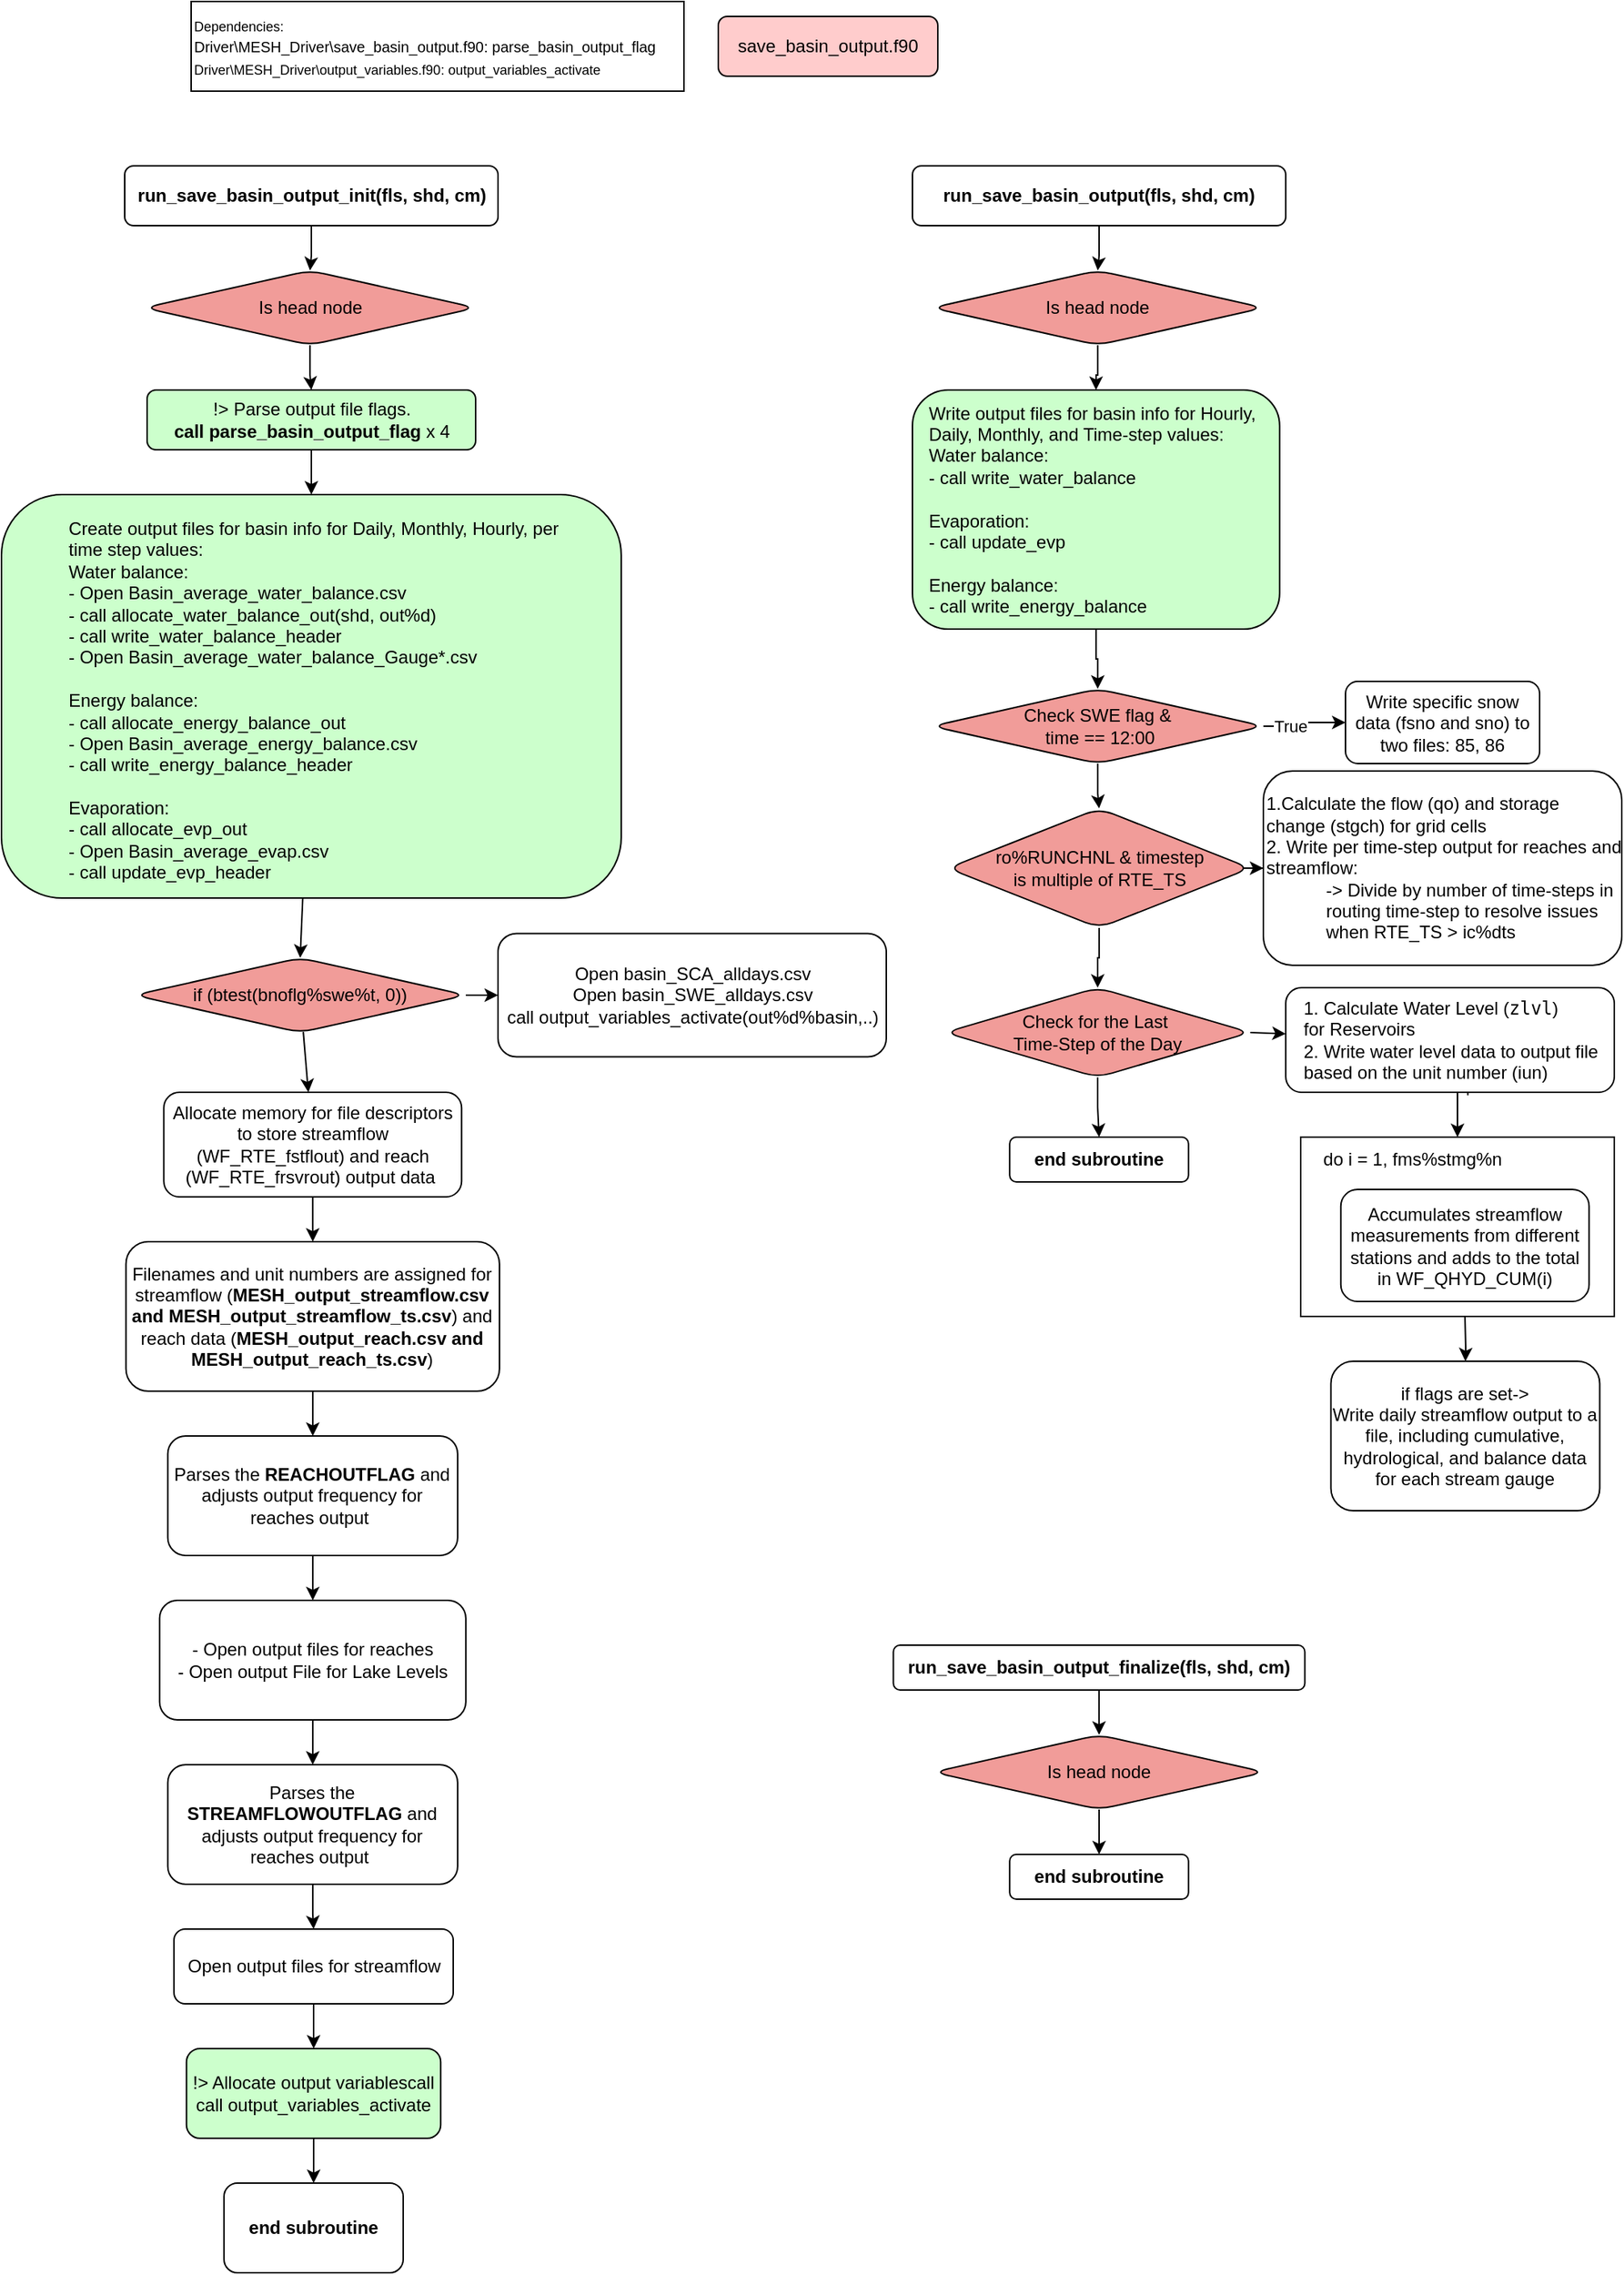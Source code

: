 <mxfile version="24.7.16">
  <diagram name="Page-1" id="w0_MHzU5yhoLpYj83sCf">
    <mxGraphModel dx="4182" dy="1498" grid="1" gridSize="10" guides="1" tooltips="1" connect="1" arrows="1" fold="1" page="1" pageScale="1" pageWidth="850" pageHeight="1100" math="0" shadow="0">
      <root>
        <mxCell id="0" />
        <mxCell id="1" parent="0" />
        <mxCell id="9-rDVwXnCRWYs8l1Yqpg-5" style="edgeStyle=orthogonalEdgeStyle;rounded=0;orthogonalLoop=1;jettySize=auto;html=1;exitX=0.5;exitY=1;exitDx=0;exitDy=0;" parent="1" source="9-rDVwXnCRWYs8l1Yqpg-2" target="9-rDVwXnCRWYs8l1Yqpg-4" edge="1">
          <mxGeometry relative="1" as="geometry" />
        </mxCell>
        <mxCell id="9-rDVwXnCRWYs8l1Yqpg-2" value="run_save_basin_output_init(fls, shd, cm)" style="rounded=1;whiteSpace=wrap;html=1;fontStyle=1" parent="1" vertex="1">
          <mxGeometry x="-34.5" y="120" width="250" height="40" as="geometry" />
        </mxCell>
        <mxCell id="9-rDVwXnCRWYs8l1Yqpg-3" value="&lt;div&gt;&lt;font style=&quot;font-size: 9px;&quot;&gt;Dependencies:&lt;/font&gt;&lt;/div&gt;&lt;div&gt;&lt;font style=&quot;&quot;&gt;&lt;font size=&quot;1&quot;&gt;Driver\MESH_Driver\save_basin_output.f90: parse_basin_output_flag&lt;/font&gt;&lt;br&gt;&lt;/font&gt;&lt;/div&gt;&lt;div&gt;&lt;font style=&quot;font-size: 9px;&quot;&gt;Driver\MESH_Driver\output_variables.f90: output_variables_activate&lt;/font&gt;&lt;br&gt;&lt;/div&gt;" style="rounded=0;whiteSpace=wrap;html=1;align=left;" parent="1" vertex="1">
          <mxGeometry x="10" y="10" width="330" height="60" as="geometry" />
        </mxCell>
        <mxCell id="9-rDVwXnCRWYs8l1Yqpg-8" style="edgeStyle=orthogonalEdgeStyle;rounded=0;orthogonalLoop=1;jettySize=auto;html=1;exitX=0.5;exitY=1;exitDx=0;exitDy=0;" parent="1" source="9-rDVwXnCRWYs8l1Yqpg-4" target="9-rDVwXnCRWYs8l1Yqpg-7" edge="1">
          <mxGeometry relative="1" as="geometry" />
        </mxCell>
        <mxCell id="9-rDVwXnCRWYs8l1Yqpg-4" value="&lt;span style=&quot;font-weight: normal;&quot;&gt;Is head node&lt;/span&gt;" style="rhombus;whiteSpace=wrap;html=1;rounded=1;fontStyle=1;fillColor=#F19C99;" parent="1" vertex="1">
          <mxGeometry x="-21.31" y="190" width="221.81" height="50" as="geometry" />
        </mxCell>
        <mxCell id="9-rDVwXnCRWYs8l1Yqpg-10" value="" style="edgeStyle=orthogonalEdgeStyle;rounded=0;orthogonalLoop=1;jettySize=auto;html=1;exitX=0.5;exitY=1;exitDx=0;exitDy=0;" parent="1" source="9-rDVwXnCRWYs8l1Yqpg-7" target="9-rDVwXnCRWYs8l1Yqpg-9" edge="1">
          <mxGeometry relative="1" as="geometry">
            <mxPoint x="85.5" y="330" as="sourcePoint" />
          </mxGeometry>
        </mxCell>
        <mxCell id="9-rDVwXnCRWYs8l1Yqpg-7" value="&lt;span style=&quot;font-weight: normal;&quot;&gt;!&amp;gt; Parse output file flags.&lt;/span&gt;&lt;div&gt;call parse_basin_output_flag&amp;nbsp;&lt;span style=&quot;font-weight: 400; background-color: initial;&quot;&gt;x 4&lt;/span&gt;&lt;br&gt;&lt;/div&gt;" style="rounded=1;whiteSpace=wrap;html=1;fontStyle=1;fillColor=#CCFFCC;" parent="1" vertex="1">
          <mxGeometry x="-19.5" y="270" width="220" height="40" as="geometry" />
        </mxCell>
        <mxCell id="9-rDVwXnCRWYs8l1Yqpg-12" value="" style="group" parent="1" vertex="1" connectable="0">
          <mxGeometry x="-117" y="340" width="415" height="270" as="geometry" />
        </mxCell>
        <mxCell id="9-rDVwXnCRWYs8l1Yqpg-9" value="&lt;div&gt;&lt;div style=&quot;text-align: left;&quot;&gt;&lt;br&gt;&lt;/div&gt;&lt;/div&gt;" style="whiteSpace=wrap;html=1;fillColor=#CCFFCC;rounded=1;fontStyle=1;" parent="9-rDVwXnCRWYs8l1Yqpg-12" vertex="1">
          <mxGeometry width="415" height="270" as="geometry" />
        </mxCell>
        <mxCell id="9-rDVwXnCRWYs8l1Yqpg-11" value="&lt;div&gt;Create output files for basin info for Daily, Monthly, Hourly, per time step values:&lt;/div&gt;&lt;div&gt;Water balance:&lt;/div&gt;&lt;div&gt;- Open Basin_average_water_balance.csv&lt;/div&gt;&lt;div&gt;- call allocate_water_balance_out(shd, out%d)&lt;/div&gt;&lt;div&gt;&lt;span style=&quot;background-color: initial;&quot;&gt;- call write_water_balance_header&lt;/span&gt;&lt;br&gt;&lt;/div&gt;&lt;div&gt;- Open Basin_average_water_balance_Gauge*.csv&lt;span style=&quot;background-color: initial;&quot;&gt;&lt;br&gt;&lt;/span&gt;&lt;/div&gt;&lt;div&gt;&lt;br&gt;&lt;/div&gt;&lt;div&gt;Energy balance:&lt;/div&gt;&lt;div&gt;- call allocate_energy_balance_out&lt;/div&gt;&lt;div&gt;- Open Basin_average_energy_balance.csv&lt;br&gt;&lt;/div&gt;&lt;div&gt;- call write_energy_balance_header&lt;/div&gt;&lt;div&gt;&lt;br&gt;&lt;/div&gt;&lt;div&gt;Evaporation:&lt;/div&gt;&lt;div&gt;- call allocate_evp_out&lt;br&gt;&lt;/div&gt;&lt;div&gt;- Open Basin_average_evap.csv&lt;br&gt;&lt;/div&gt;&lt;div&gt;- call update_evp_header&lt;/div&gt;&lt;div&gt;&lt;br&gt;&lt;/div&gt;" style="text;html=1;align=left;verticalAlign=middle;whiteSpace=wrap;rounded=0;" parent="9-rDVwXnCRWYs8l1Yqpg-12" vertex="1">
          <mxGeometry x="43" y="30" width="337" height="230" as="geometry" />
        </mxCell>
        <mxCell id="9-rDVwXnCRWYs8l1Yqpg-16" value="Open&amp;nbsp;basin_SCA_alldays.csv&lt;div&gt;Open&amp;nbsp;basin_SWE_alldays.csv&lt;br&gt;call output_variables_activate(out%d%basin,..)&lt;br&gt;&lt;/div&gt;" style="rounded=1;whiteSpace=wrap;html=1;" parent="1" vertex="1">
          <mxGeometry x="215.5" y="633.75" width="260" height="82.5" as="geometry" />
        </mxCell>
        <mxCell id="9-rDVwXnCRWYs8l1Yqpg-21" style="edgeStyle=orthogonalEdgeStyle;rounded=0;orthogonalLoop=1;jettySize=auto;html=1;exitX=1;exitY=0.5;exitDx=0;exitDy=0;entryX=0;entryY=0.5;entryDx=0;entryDy=0;" parent="1" source="9-rDVwXnCRWYs8l1Yqpg-17" target="9-rDVwXnCRWYs8l1Yqpg-16" edge="1">
          <mxGeometry relative="1" as="geometry" />
        </mxCell>
        <mxCell id="9-rDVwXnCRWYs8l1Yqpg-23" value="" style="rounded=0;orthogonalLoop=1;jettySize=auto;html=1;" parent="1" source="9-rDVwXnCRWYs8l1Yqpg-17" target="9-rDVwXnCRWYs8l1Yqpg-22" edge="1">
          <mxGeometry relative="1" as="geometry" />
        </mxCell>
        <mxCell id="9-rDVwXnCRWYs8l1Yqpg-17" value="&lt;span style=&quot;font-weight: 400;&quot;&gt;if (btest(bnoflg%swe%t, 0))&lt;/span&gt;" style="rhombus;whiteSpace=wrap;html=1;rounded=1;fontStyle=1;fillColor=#F19C99;" parent="1" vertex="1">
          <mxGeometry x="-27.88" y="650" width="221.81" height="50" as="geometry" />
        </mxCell>
        <mxCell id="9-rDVwXnCRWYs8l1Yqpg-20" style="rounded=0;orthogonalLoop=1;jettySize=auto;html=1;entryX=0.5;entryY=0;entryDx=0;entryDy=0;" parent="1" source="9-rDVwXnCRWYs8l1Yqpg-9" target="9-rDVwXnCRWYs8l1Yqpg-17" edge="1">
          <mxGeometry relative="1" as="geometry" />
        </mxCell>
        <mxCell id="9-rDVwXnCRWYs8l1Yqpg-25" value="" style="edgeStyle=orthogonalEdgeStyle;rounded=0;orthogonalLoop=1;jettySize=auto;html=1;" parent="1" source="9-rDVwXnCRWYs8l1Yqpg-22" target="9-rDVwXnCRWYs8l1Yqpg-24" edge="1">
          <mxGeometry relative="1" as="geometry" />
        </mxCell>
        <mxCell id="9-rDVwXnCRWYs8l1Yqpg-22" value="&lt;div&gt;&lt;span style=&quot;font-weight: 400;&quot;&gt;Allocate memory for file descriptors to store streamflow (&lt;/span&gt;&lt;span style=&quot;background-color: initial; font-weight: 400;&quot;&gt;WF_RTE_fstflout)&amp;nbsp;&lt;/span&gt;&lt;span style=&quot;font-weight: 400; background-color: initial;&quot;&gt;and reach (&lt;/span&gt;&lt;span style=&quot;background-color: initial; font-weight: 400;&quot;&gt;WF_RTE_frsvrout)&lt;/span&gt;&lt;span style=&quot;background-color: initial; font-weight: 400;&quot;&gt;&amp;nbsp;output data&amp;nbsp;&lt;/span&gt;&lt;/div&gt;" style="whiteSpace=wrap;html=1;fillColor=#FFFFFF;rounded=1;fontStyle=1;" parent="1" vertex="1">
          <mxGeometry x="-8.31" y="740" width="199.43" height="70" as="geometry" />
        </mxCell>
        <mxCell id="9-rDVwXnCRWYs8l1Yqpg-27" value="" style="edgeStyle=orthogonalEdgeStyle;rounded=0;orthogonalLoop=1;jettySize=auto;html=1;" parent="1" source="9-rDVwXnCRWYs8l1Yqpg-24" target="9-rDVwXnCRWYs8l1Yqpg-26" edge="1">
          <mxGeometry relative="1" as="geometry" />
        </mxCell>
        <mxCell id="9-rDVwXnCRWYs8l1Yqpg-24" value="&lt;span style=&quot;font-weight: normal;&quot;&gt;Filenames and unit numbers are assigned for streamflow (&lt;/span&gt;MESH_output_streamflow.csv and MESH_output_streamflow_ts.csv&lt;span style=&quot;font-weight: normal;&quot;&gt;) and reach data (&lt;/span&gt;MESH_output_reach.csv and MESH_output_reach_ts.csv&lt;span style=&quot;font-weight: normal;&quot;&gt;)&lt;/span&gt;" style="whiteSpace=wrap;html=1;fillColor=#FFFFFF;rounded=1;fontStyle=1;" parent="1" vertex="1">
          <mxGeometry x="-33.65" y="840" width="250.12" height="100" as="geometry" />
        </mxCell>
        <mxCell id="9-rDVwXnCRWYs8l1Yqpg-29" value="" style="edgeStyle=orthogonalEdgeStyle;rounded=0;orthogonalLoop=1;jettySize=auto;html=1;" parent="1" source="9-rDVwXnCRWYs8l1Yqpg-26" target="9-rDVwXnCRWYs8l1Yqpg-28" edge="1">
          <mxGeometry relative="1" as="geometry" />
        </mxCell>
        <mxCell id="9-rDVwXnCRWYs8l1Yqpg-26" value="&lt;span style=&quot;font-weight: normal;&quot;&gt;Parses the&lt;/span&gt; REACHOUTFLAG &lt;span style=&quot;font-weight: normal;&quot;&gt;and adjusts output frequency for reaches output&amp;nbsp;&lt;/span&gt;" style="whiteSpace=wrap;html=1;fillColor=#FFFFFF;rounded=1;fontStyle=1;" parent="1" vertex="1">
          <mxGeometry x="-5.64" y="970" width="194.09" height="80" as="geometry" />
        </mxCell>
        <mxCell id="9-rDVwXnCRWYs8l1Yqpg-31" style="edgeStyle=orthogonalEdgeStyle;rounded=0;orthogonalLoop=1;jettySize=auto;html=1;entryX=0.5;entryY=0;entryDx=0;entryDy=0;" parent="1" source="9-rDVwXnCRWYs8l1Yqpg-28" target="9-rDVwXnCRWYs8l1Yqpg-30" edge="1">
          <mxGeometry relative="1" as="geometry" />
        </mxCell>
        <mxCell id="9-rDVwXnCRWYs8l1Yqpg-28" value="&lt;span style=&quot;font-weight: normal;&quot;&gt;- Open output files for reaches&lt;/span&gt;&lt;div&gt;&lt;span style=&quot;font-weight: 400;&quot;&gt;- Open output File for Lake Levels&lt;/span&gt;&lt;br&gt;&lt;/div&gt;" style="whiteSpace=wrap;html=1;fillColor=#FFFFFF;rounded=1;fontStyle=1;" parent="1" vertex="1">
          <mxGeometry x="-11.12" y="1080" width="205.05" height="80" as="geometry" />
        </mxCell>
        <mxCell id="9-rDVwXnCRWYs8l1Yqpg-33" style="edgeStyle=orthogonalEdgeStyle;rounded=0;orthogonalLoop=1;jettySize=auto;html=1;entryX=0.5;entryY=0;entryDx=0;entryDy=0;" parent="1" source="9-rDVwXnCRWYs8l1Yqpg-30" target="9-rDVwXnCRWYs8l1Yqpg-32" edge="1">
          <mxGeometry relative="1" as="geometry" />
        </mxCell>
        <mxCell id="9-rDVwXnCRWYs8l1Yqpg-30" value="&lt;span style=&quot;font-weight: normal;&quot;&gt;Parses the&lt;/span&gt; STREAMFLOWOUTFLAG&amp;nbsp;&lt;span style=&quot;font-weight: normal;&quot;&gt;and adjusts output frequency for reaches output&amp;nbsp;&lt;/span&gt;" style="whiteSpace=wrap;html=1;fillColor=#FFFFFF;rounded=1;fontStyle=1;" parent="1" vertex="1">
          <mxGeometry x="-5.64" y="1190" width="194.09" height="80" as="geometry" />
        </mxCell>
        <mxCell id="9-rDVwXnCRWYs8l1Yqpg-35" value="" style="edgeStyle=orthogonalEdgeStyle;rounded=0;orthogonalLoop=1;jettySize=auto;html=1;" parent="1" source="9-rDVwXnCRWYs8l1Yqpg-32" target="9-rDVwXnCRWYs8l1Yqpg-34" edge="1">
          <mxGeometry relative="1" as="geometry" />
        </mxCell>
        <mxCell id="9-rDVwXnCRWYs8l1Yqpg-32" value="&lt;span style=&quot;font-weight: normal;&quot;&gt;Open output files for streamflow&lt;/span&gt;" style="whiteSpace=wrap;html=1;fillColor=#FFFFFF;rounded=1;fontStyle=1;" parent="1" vertex="1">
          <mxGeometry x="-1.5" y="1300" width="187" height="50" as="geometry" />
        </mxCell>
        <mxCell id="9-rDVwXnCRWYs8l1Yqpg-37" value="" style="edgeStyle=orthogonalEdgeStyle;rounded=0;orthogonalLoop=1;jettySize=auto;html=1;" parent="1" source="9-rDVwXnCRWYs8l1Yqpg-34" target="9-rDVwXnCRWYs8l1Yqpg-36" edge="1">
          <mxGeometry relative="1" as="geometry" />
        </mxCell>
        <mxCell id="9-rDVwXnCRWYs8l1Yqpg-34" value="&lt;div&gt;&lt;span style=&quot;background-color: initial; font-weight: 400;&quot;&gt;!&amp;gt; Allocate output variables&lt;/span&gt;&lt;span style=&quot;background-color: initial; font-weight: normal;&quot;&gt;call call output_variables_activate&lt;/span&gt;&lt;br&gt;&lt;/div&gt;" style="whiteSpace=wrap;html=1;fillColor=#CCFFCC;rounded=1;fontStyle=1;" parent="1" vertex="1">
          <mxGeometry x="6.87" y="1380" width="170.25" height="60" as="geometry" />
        </mxCell>
        <mxCell id="9-rDVwXnCRWYs8l1Yqpg-36" value="end subroutine" style="whiteSpace=wrap;html=1;fillColor=#FFFFFF;rounded=1;fontStyle=1;" parent="1" vertex="1">
          <mxGeometry x="32.005" y="1470" width="120" height="60" as="geometry" />
        </mxCell>
        <mxCell id="mDvnQQcxqjsoB_AFqfNM-1" value="save_basin_output.f90" style="rounded=1;whiteSpace=wrap;html=1;fillColor=#FFCCCC;" parent="1" vertex="1">
          <mxGeometry x="363" y="20" width="147" height="40" as="geometry" />
        </mxCell>
        <mxCell id="b2gS8BjRgETT6J0pln7O-1" style="edgeStyle=orthogonalEdgeStyle;rounded=0;orthogonalLoop=1;jettySize=auto;html=1;exitX=0.5;exitY=1;exitDx=0;exitDy=0;" parent="1" source="b2gS8BjRgETT6J0pln7O-2" target="b2gS8BjRgETT6J0pln7O-4" edge="1">
          <mxGeometry relative="1" as="geometry" />
        </mxCell>
        <mxCell id="b2gS8BjRgETT6J0pln7O-2" value="run_save_basin_output(fls, shd, cm)" style="rounded=1;whiteSpace=wrap;html=1;fontStyle=1" parent="1" vertex="1">
          <mxGeometry x="493" y="120" width="250" height="40" as="geometry" />
        </mxCell>
        <mxCell id="b2gS8BjRgETT6J0pln7O-3" value="" style="edgeStyle=orthogonalEdgeStyle;rounded=0;orthogonalLoop=1;jettySize=auto;html=1;entryX=0.5;entryY=0;entryDx=0;entryDy=0;" parent="1" source="b2gS8BjRgETT6J0pln7O-4" target="b2gS8BjRgETT6J0pln7O-8" edge="1">
          <mxGeometry relative="1" as="geometry">
            <mxPoint x="618" y="270" as="targetPoint" />
          </mxGeometry>
        </mxCell>
        <mxCell id="b2gS8BjRgETT6J0pln7O-4" value="&lt;span style=&quot;font-weight: normal;&quot;&gt;Is head node&lt;/span&gt;" style="rhombus;whiteSpace=wrap;html=1;rounded=1;fontStyle=1;fillColor=#F19C99;" parent="1" vertex="1">
          <mxGeometry x="506.19" y="190" width="221.81" height="50" as="geometry" />
        </mxCell>
        <mxCell id="b2gS8BjRgETT6J0pln7O-7" value="" style="group;fillColor=#FFFFFF;" parent="1" vertex="1" connectable="0">
          <mxGeometry x="493" y="270" width="245.9" height="160" as="geometry" />
        </mxCell>
        <mxCell id="b2gS8BjRgETT6J0pln7O-8" value="&lt;div&gt;&lt;br&gt;&lt;/div&gt;" style="rounded=1;whiteSpace=wrap;html=1;fontStyle=1;fillColor=#CCFFCC;" parent="b2gS8BjRgETT6J0pln7O-7" vertex="1">
          <mxGeometry width="245.9" height="160" as="geometry" />
        </mxCell>
        <mxCell id="b2gS8BjRgETT6J0pln7O-9" value="&lt;div&gt;Write output files for basin info for&amp;nbsp;&lt;span style=&quot;background-color: initial;&quot;&gt;Hourly,&amp;nbsp;&lt;/span&gt;&lt;/div&gt;&lt;div&gt;&lt;span style=&quot;background-color: initial;&quot;&gt;Daily, Monthly, and Time-step values:&lt;/span&gt;&lt;/div&gt;&lt;div&gt;Water balance:&lt;/div&gt;&lt;div&gt;- call write_water_balance&lt;/div&gt;&lt;div&gt;&lt;br&gt;&lt;/div&gt;&lt;div&gt;&lt;div&gt;Evaporation:&lt;/div&gt;&lt;div&gt;- call&amp;nbsp;update_evp&lt;/div&gt;&lt;/div&gt;&lt;div&gt;&lt;br&gt;&lt;/div&gt;&lt;div&gt;Energy balance:&lt;/div&gt;&lt;div&gt;-&amp;nbsp;&lt;span style=&quot;background-color: initial;&quot;&gt;call write_energy_balance&lt;/span&gt;&lt;/div&gt;" style="text;html=1;align=left;verticalAlign=middle;whiteSpace=wrap;rounded=0;" parent="b2gS8BjRgETT6J0pln7O-7" vertex="1">
          <mxGeometry x="8.782" y="9.412" width="228.336" height="141.176" as="geometry" />
        </mxCell>
        <mxCell id="b2gS8BjRgETT6J0pln7O-10" value="" style="edgeStyle=orthogonalEdgeStyle;rounded=0;orthogonalLoop=1;jettySize=auto;html=1;" parent="1" source="b2gS8BjRgETT6J0pln7O-13" target="b2gS8BjRgETT6J0pln7O-15" edge="1">
          <mxGeometry relative="1" as="geometry" />
        </mxCell>
        <mxCell id="b2gS8BjRgETT6J0pln7O-11" value="True" style="edgeLabel;html=1;align=center;verticalAlign=middle;resizable=0;points=[];" parent="b2gS8BjRgETT6J0pln7O-10" vertex="1" connectable="0">
          <mxGeometry x="-0.382" relative="1" as="geometry">
            <mxPoint as="offset" />
          </mxGeometry>
        </mxCell>
        <mxCell id="b2gS8BjRgETT6J0pln7O-12" style="edgeStyle=orthogonalEdgeStyle;rounded=0;orthogonalLoop=1;jettySize=auto;html=1;entryX=0.5;entryY=0;entryDx=0;entryDy=0;" parent="1" source="b2gS8BjRgETT6J0pln7O-13" target="b2gS8BjRgETT6J0pln7O-18" edge="1">
          <mxGeometry relative="1" as="geometry" />
        </mxCell>
        <mxCell id="b2gS8BjRgETT6J0pln7O-13" value="&lt;span style=&quot;font-weight: normal;&quot;&gt;Check SWE flag &amp;amp;&lt;/span&gt;&lt;div&gt;&lt;span style=&quot;font-weight: normal;&quot;&gt;&amp;nbsp;time == 12:00&lt;/span&gt;&lt;/div&gt;" style="rhombus;whiteSpace=wrap;html=1;rounded=1;fontStyle=1;fillColor=#F19C99;" parent="1" vertex="1">
          <mxGeometry x="506.19" y="470" width="221.81" height="50" as="geometry" />
        </mxCell>
        <mxCell id="b2gS8BjRgETT6J0pln7O-14" style="edgeStyle=orthogonalEdgeStyle;rounded=0;orthogonalLoop=1;jettySize=auto;html=1;entryX=0.5;entryY=0;entryDx=0;entryDy=0;" parent="1" source="b2gS8BjRgETT6J0pln7O-8" target="b2gS8BjRgETT6J0pln7O-13" edge="1">
          <mxGeometry relative="1" as="geometry" />
        </mxCell>
        <mxCell id="b2gS8BjRgETT6J0pln7O-15" value="&lt;span style=&quot;font-weight: normal;&quot;&gt;Write specific snow data (fsno and sno) to two files: 85, 86&lt;/span&gt;" style="whiteSpace=wrap;html=1;fillColor=#FFFFFF;rounded=1;fontStyle=1;" parent="1" vertex="1">
          <mxGeometry x="783" y="465" width="130.01" height="55" as="geometry" />
        </mxCell>
        <mxCell id="b2gS8BjRgETT6J0pln7O-16" value="" style="edgeStyle=orthogonalEdgeStyle;rounded=0;orthogonalLoop=1;jettySize=auto;html=1;" parent="1" source="b2gS8BjRgETT6J0pln7O-18" target="b2gS8BjRgETT6J0pln7O-19" edge="1">
          <mxGeometry relative="1" as="geometry" />
        </mxCell>
        <mxCell id="b2gS8BjRgETT6J0pln7O-17" value="" style="edgeStyle=orthogonalEdgeStyle;rounded=0;orthogonalLoop=1;jettySize=auto;html=1;" parent="1" source="b2gS8BjRgETT6J0pln7O-18" target="b2gS8BjRgETT6J0pln7O-21" edge="1">
          <mxGeometry relative="1" as="geometry" />
        </mxCell>
        <mxCell id="b2gS8BjRgETT6J0pln7O-18" value="&lt;span style=&quot;font-weight: 400;&quot;&gt;ro%RUNCHNL &amp;amp;&amp;nbsp;&lt;/span&gt;&lt;span style=&quot;background-color: initial; font-weight: 400;&quot;&gt;timestep&lt;/span&gt;&lt;div&gt;&lt;span style=&quot;background-color: initial; font-weight: 400;&quot;&gt;&amp;nbsp;is multiple of&amp;nbsp;&lt;/span&gt;&lt;span style=&quot;background-color: initial; font-weight: 400;&quot;&gt;RTE_TS&lt;/span&gt;&lt;span style=&quot;background-color: initial; font-weight: 400;&quot;&gt;&amp;nbsp;&lt;/span&gt;&lt;/div&gt;" style="rhombus;whiteSpace=wrap;html=1;rounded=1;fontStyle=1;fillColor=#F19C99;" parent="1" vertex="1">
          <mxGeometry x="516.75" y="550" width="202.5" height="80" as="geometry" />
        </mxCell>
        <mxCell id="b2gS8BjRgETT6J0pln7O-19" value="&lt;span style=&quot;font-weight: normal;&quot;&gt;1.Calculate the flow (qo) and storage change (stgch) for grid cells&lt;/span&gt;&lt;div&gt;&lt;span style=&quot;font-weight: normal;&quot;&gt;2. &lt;/span&gt;&lt;span style=&quot;font-weight: 400;&quot;&gt;Write per time-step output for reaches and streamflow:&lt;/span&gt;&lt;br&gt;&lt;/div&gt;&lt;blockquote style=&quot;margin: 0 0 0 40px; border: none; padding: 0px;&quot;&gt;&lt;div&gt;&lt;span style=&quot;background-color: initial; font-weight: 400;&quot;&gt;-&amp;gt; Divide by number of time-steps in routing time-step to resolve issues when RTE_TS &amp;gt; ic%dts&lt;/span&gt;&lt;/div&gt;&lt;/blockquote&gt;" style="whiteSpace=wrap;html=1;fillColor=#FFFFFF;rounded=1;fontStyle=1;align=left;" parent="1" vertex="1">
          <mxGeometry x="728" y="525" width="240" height="130" as="geometry" />
        </mxCell>
        <mxCell id="b2gS8BjRgETT6J0pln7O-20" value="" style="edgeStyle=orthogonalEdgeStyle;rounded=0;orthogonalLoop=1;jettySize=auto;html=1;entryX=0.5;entryY=0;entryDx=0;entryDy=0;exitX=0.533;exitY=1.029;exitDx=0;exitDy=0;exitPerimeter=0;" parent="1" source="b2gS8BjRgETT6J0pln7O-24" target="b2gS8BjRgETT6J0pln7O-27" edge="1">
          <mxGeometry relative="1" as="geometry">
            <Array as="points">
              <mxPoint x="865" y="740" />
              <mxPoint x="858" y="740" />
            </Array>
          </mxGeometry>
        </mxCell>
        <mxCell id="b2gS8BjRgETT6J0pln7O-38" style="edgeStyle=orthogonalEdgeStyle;rounded=0;orthogonalLoop=1;jettySize=auto;html=1;entryX=0.5;entryY=0;entryDx=0;entryDy=0;" parent="1" source="b2gS8BjRgETT6J0pln7O-21" target="b2gS8BjRgETT6J0pln7O-33" edge="1">
          <mxGeometry relative="1" as="geometry" />
        </mxCell>
        <mxCell id="b2gS8BjRgETT6J0pln7O-21" value="&lt;span style=&quot;font-weight: 400;&quot;&gt;Check for the Last&amp;nbsp;&lt;/span&gt;&lt;div&gt;&lt;span style=&quot;font-weight: 400;&quot;&gt;Time-Step of the Day&lt;/span&gt;&lt;/div&gt;" style="rhombus;whiteSpace=wrap;html=1;rounded=1;fontStyle=1;fillColor=#F19C99;" parent="1" vertex="1">
          <mxGeometry x="514.78" y="670" width="204.47" height="60" as="geometry" />
        </mxCell>
        <mxCell id="b2gS8BjRgETT6J0pln7O-22" value="" style="group" parent="1" vertex="1" connectable="0">
          <mxGeometry x="743" y="670" width="220" height="75" as="geometry" />
        </mxCell>
        <mxCell id="b2gS8BjRgETT6J0pln7O-23" value="" style="whiteSpace=wrap;html=1;fillColor=#FFFFFF;rounded=1;fontStyle=1;" parent="b2gS8BjRgETT6J0pln7O-22" vertex="1">
          <mxGeometry width="220" height="70" as="geometry" />
        </mxCell>
        <mxCell id="b2gS8BjRgETT6J0pln7O-24" value="1. Calculate Water Level (&lt;code&gt;zlvl&lt;/code&gt;) for&amp;nbsp;Reservoirs&lt;div&gt;2. Write water level data to output file based on the unit number (iun)&lt;/div&gt;" style="text;whiteSpace=wrap;html=1;" parent="b2gS8BjRgETT6J0pln7O-22" vertex="1">
          <mxGeometry x="10" width="210" height="70" as="geometry" />
        </mxCell>
        <mxCell id="b2gS8BjRgETT6J0pln7O-25" value="" style="rounded=0;orthogonalLoop=1;jettySize=auto;html=1;exitX=1;exitY=0.5;exitDx=0;exitDy=0;" parent="1" source="b2gS8BjRgETT6J0pln7O-21" target="b2gS8BjRgETT6J0pln7O-23" edge="1">
          <mxGeometry relative="1" as="geometry" />
        </mxCell>
        <mxCell id="b2gS8BjRgETT6J0pln7O-26" value="" style="group" parent="1" vertex="1" connectable="0">
          <mxGeometry x="753" y="770" width="210" height="120" as="geometry" />
        </mxCell>
        <mxCell id="b2gS8BjRgETT6J0pln7O-27" value="" style="rounded=0;whiteSpace=wrap;html=1;" parent="b2gS8BjRgETT6J0pln7O-26" vertex="1">
          <mxGeometry width="210" height="120" as="geometry" />
        </mxCell>
        <mxCell id="b2gS8BjRgETT6J0pln7O-28" value="&lt;span style=&quot;font-weight: normal;&quot;&gt;Accumulates&amp;nbsp;streamflow measurements from different stations and adds to the total in&amp;nbsp;&lt;/span&gt;&lt;span style=&quot;font-weight: 400;&quot;&gt;WF_QHYD_CUM(i)&lt;/span&gt;" style="whiteSpace=wrap;html=1;fillColor=#FFFFFF;rounded=1;fontStyle=1;" parent="b2gS8BjRgETT6J0pln7O-26" vertex="1">
          <mxGeometry x="26.88" y="35" width="166.25" height="75" as="geometry" />
        </mxCell>
        <mxCell id="b2gS8BjRgETT6J0pln7O-29" value="do i = 1, fms%stmg%n" style="text;html=1;align=center;verticalAlign=middle;whiteSpace=wrap;rounded=0;" parent="b2gS8BjRgETT6J0pln7O-26" vertex="1">
          <mxGeometry x="10" y="10" width="130" height="10" as="geometry" />
        </mxCell>
        <mxCell id="b2gS8BjRgETT6J0pln7O-31" value="&lt;span style=&quot;font-weight: normal;&quot;&gt;if flags are set-&amp;gt;&lt;/span&gt;&lt;div&gt;&lt;span style=&quot;font-weight: normal;&quot;&gt;Write daily streamflow output to a file, including cumulative, hydrological, and balance data for each stream gauge&lt;/span&gt;&lt;/div&gt;" style="whiteSpace=wrap;html=1;fillColor=#FFFFFF;rounded=1;fontStyle=1;" parent="1" vertex="1">
          <mxGeometry x="773.25" y="920" width="180" height="100" as="geometry" />
        </mxCell>
        <mxCell id="b2gS8BjRgETT6J0pln7O-32" value="" style="edgeStyle=orthogonalEdgeStyle;rounded=0;orthogonalLoop=1;jettySize=auto;html=1;" parent="1" target="b2gS8BjRgETT6J0pln7O-31" edge="1">
          <mxGeometry relative="1" as="geometry">
            <mxPoint x="863" y="890" as="sourcePoint" />
          </mxGeometry>
        </mxCell>
        <mxCell id="b2gS8BjRgETT6J0pln7O-33" value="end subroutine" style="whiteSpace=wrap;html=1;fillColor=#FFFFFF;rounded=1;fontStyle=1;" parent="1" vertex="1">
          <mxGeometry x="558.13" y="770" width="119.75" height="30" as="geometry" />
        </mxCell>
        <mxCell id="l-M_TmjpaLOq3sclqY0j-1" style="edgeStyle=orthogonalEdgeStyle;rounded=0;orthogonalLoop=1;jettySize=auto;html=1;entryX=0.5;entryY=0;entryDx=0;entryDy=0;" edge="1" parent="1" source="l-M_TmjpaLOq3sclqY0j-2" target="l-M_TmjpaLOq3sclqY0j-4">
          <mxGeometry relative="1" as="geometry" />
        </mxCell>
        <mxCell id="l-M_TmjpaLOq3sclqY0j-2" value="run_save_basin_output_finalize(fls, shd, cm)" style="rounded=1;whiteSpace=wrap;html=1;fontStyle=1" vertex="1" parent="1">
          <mxGeometry x="480.24" y="1110" width="275.53" height="30" as="geometry" />
        </mxCell>
        <mxCell id="l-M_TmjpaLOq3sclqY0j-3" style="edgeStyle=orthogonalEdgeStyle;rounded=0;orthogonalLoop=1;jettySize=auto;html=1;entryX=0.5;entryY=0;entryDx=0;entryDy=0;" edge="1" parent="1" source="l-M_TmjpaLOq3sclqY0j-4" target="l-M_TmjpaLOq3sclqY0j-5">
          <mxGeometry relative="1" as="geometry" />
        </mxCell>
        <mxCell id="l-M_TmjpaLOq3sclqY0j-4" value="&lt;span style=&quot;font-weight: normal;&quot;&gt;Is head node&lt;/span&gt;" style="rhombus;whiteSpace=wrap;html=1;rounded=1;fontStyle=1;fillColor=#F19C99;" vertex="1" parent="1">
          <mxGeometry x="507.1" y="1170" width="221.81" height="50" as="geometry" />
        </mxCell>
        <mxCell id="l-M_TmjpaLOq3sclqY0j-5" value="end subroutine" style="whiteSpace=wrap;html=1;fillColor=#FFFFFF;rounded=1;fontStyle=1;" vertex="1" parent="1">
          <mxGeometry x="558.13" y="1250" width="119.75" height="30" as="geometry" />
        </mxCell>
      </root>
    </mxGraphModel>
  </diagram>
</mxfile>
